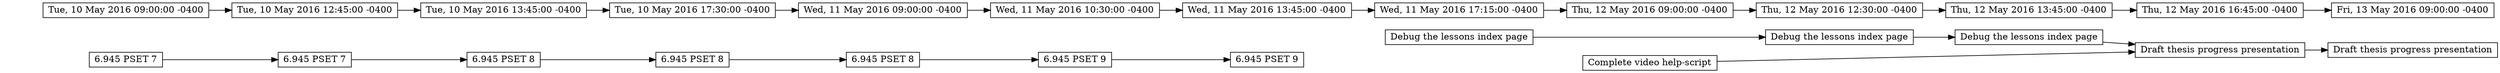 digraph G {node [shape=record,width=.1,height=.1]; nodeset=.5; ranksep=.5; rankdir=LR;"*nothing*task-1-1"->"task-1-1" [style=invis,]; "task-1-1" [label="6.945 PSET 7"]; "*nothing*task-1-1" [style=invis]; "*nothing*task-1-1" [height=.01]; "*nothing*task-1-1" [width=.01]; "*nothing*task-1-1" [fontsize=1];"task-1-1"->"task-1-2"; "task-1-2" [label="6.945 PSET 7"];"task-1-2"->"task-2-1"; "task-2-1" [label="6.945 PSET 8"];"task-2-1"->"task-2-2"; "task-2-2" [label="6.945 PSET 8"];"task-2-2"->"task-2-3"; "task-2-3" [label="6.945 PSET 8"];"task-2-3"->"task-3-1"; "task-3-1" [label="6.945 PSET 9"];"task-3-1"->"task-3-2"; "task-3-2" [label="6.945 PSET 9"];"*nothing*task-6-1"->"task-6-1" [style=invis,]; "task-6-1" [label="Debug the lessons index page"]; "*nothing*task-6-1" [style=invis]; "*nothing*task-6-1" [height=.01]; "*nothing*task-6-1" [width=.01]; "*nothing*task-6-1" [fontsize=1];"*nothing*task-5-1"->"task-5-1" [style=invis,]; "task-5-1" [label="Complete video help-script"]; "*nothing*task-5-1" [style=invis]; "*nothing*task-5-1" [height=.01]; "*nothing*task-5-1" [width=.01]; "*nothing*task-5-1" [fontsize=1];"task-6-1"->"task-6-2"; "task-6-2" [label="Debug the lessons index page"];"task-6-2"->"task-6-3"; "task-6-3" [label="Debug the lessons index page"];"task-5-1"->"task-4-1"; "task-4-1" [label="Draft thesis progress presentation"];"task-6-3"->"task-4-1"; "task-4-1" [label="Draft thesis progress presentation"];"task-4-1"->"task-4-2"; "task-4-2" [label="Draft thesis progress presentation"];{rank=same;"task-1-1" t3671874000};{rank=same;"task-1-2" t3671887500};{rank=same;"task-2-1" t3671891100};{rank=same;"task-2-2" t3671904600};{rank=same;"task-2-3" t3671960400};{rank=same;"task-3-1" t3671965800};{rank=same;"task-3-2" t3671977500};{rank=same;"task-6-1" t3671990100};{rank=same;"task-5-1" t3672046800};{rank=same;"task-6-2" t3672059400};{rank=same;"task-6-3" t3672063900};{rank=same;"task-4-1" t3672074700};{rank=same;"task-4-2" t3672133200};{t3671874000->t3671887500->t3671891100->t3671904600->t3671960400->t3671965800->t3671977500->t3671990100->t3672046800->t3672059400->t3672063900->t3672074700->t3672133200; t3671874000[label="Tue, 10 May 2016 09:00:00 -0400"]; t3671887500[label="Tue, 10 May 2016 12:45:00 -0400"]; t3671891100[label="Tue, 10 May 2016 13:45:00 -0400"]; t3671904600[label="Tue, 10 May 2016 17:30:00 -0400"]; t3671960400[label="Wed, 11 May 2016 09:00:00 -0400"]; t3671965800[label="Wed, 11 May 2016 10:30:00 -0400"]; t3671977500[label="Wed, 11 May 2016 13:45:00 -0400"]; t3671990100[label="Wed, 11 May 2016 17:15:00 -0400"]; t3672046800[label="Thu, 12 May 2016 09:00:00 -0400"]; t3672059400[label="Thu, 12 May 2016 12:30:00 -0400"]; t3672063900[label="Thu, 12 May 2016 13:45:00 -0400"]; t3672074700[label="Thu, 12 May 2016 16:45:00 -0400"]; t3672133200[label="Fri, 13 May 2016 09:00:00 -0400"]};}